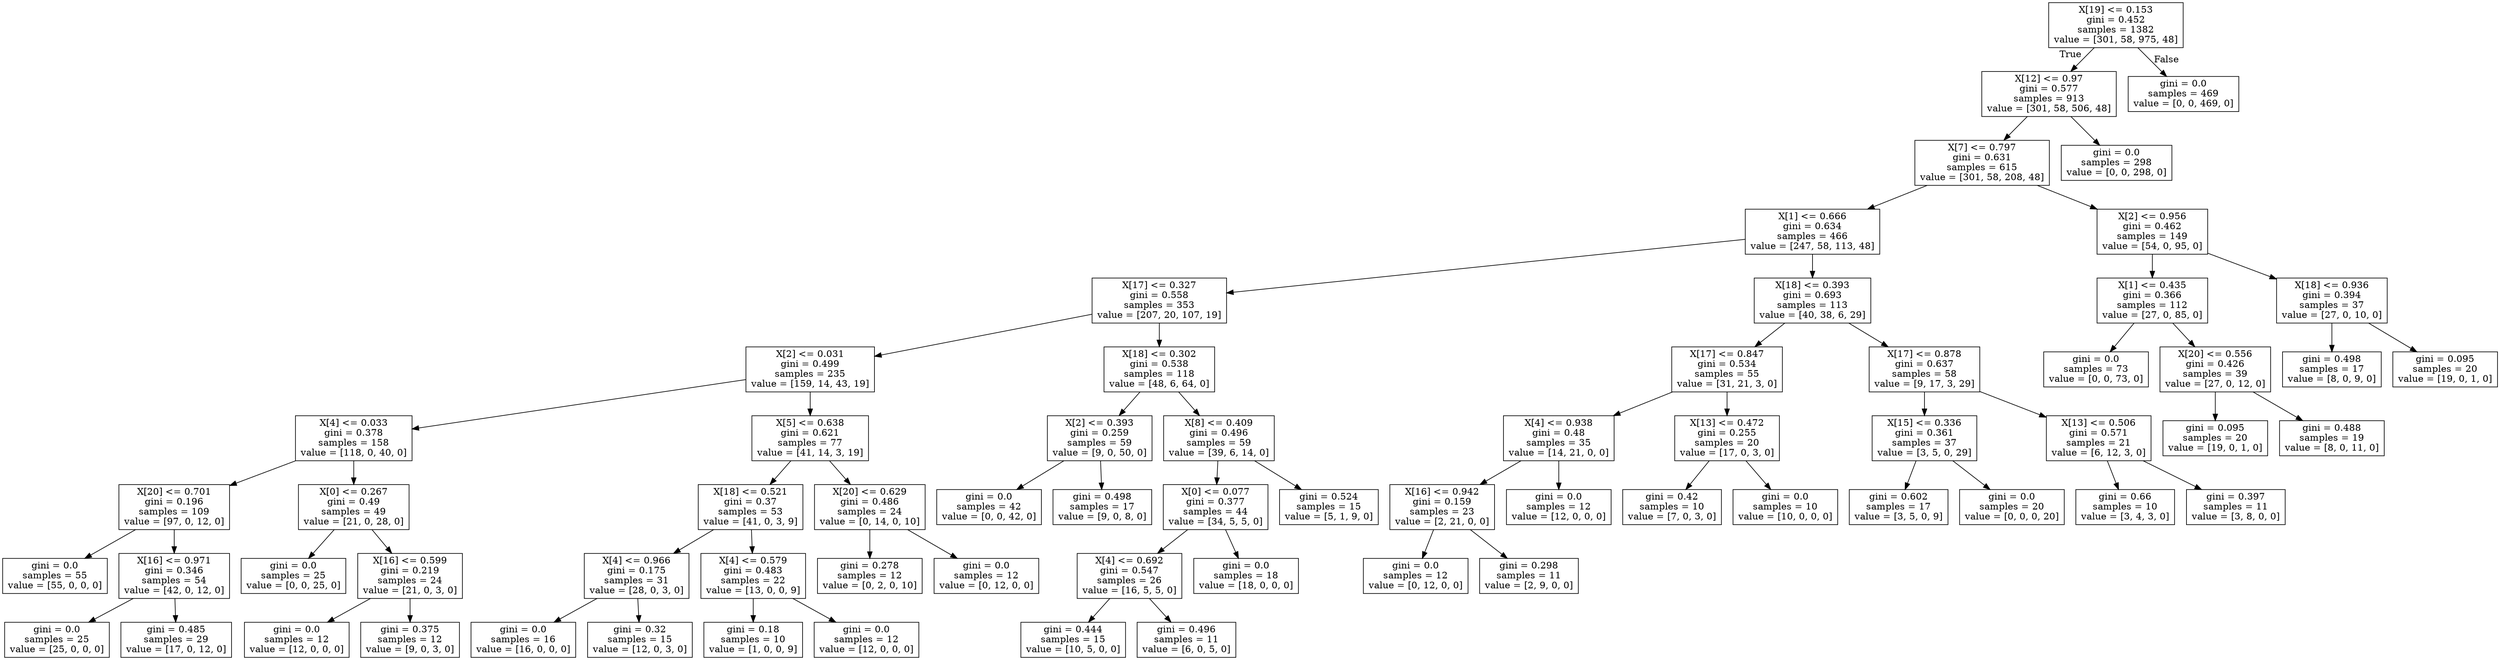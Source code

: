 digraph Tree {
node [shape=box] ;
0 [label="X[19] <= 0.153\ngini = 0.452\nsamples = 1382\nvalue = [301, 58, 975, 48]"] ;
1 [label="X[12] <= 0.97\ngini = 0.577\nsamples = 913\nvalue = [301, 58, 506, 48]"] ;
0 -> 1 [labeldistance=2.5, labelangle=45, headlabel="True"] ;
2 [label="X[7] <= 0.797\ngini = 0.631\nsamples = 615\nvalue = [301, 58, 208, 48]"] ;
1 -> 2 ;
3 [label="X[1] <= 0.666\ngini = 0.634\nsamples = 466\nvalue = [247, 58, 113, 48]"] ;
2 -> 3 ;
4 [label="X[17] <= 0.327\ngini = 0.558\nsamples = 353\nvalue = [207, 20, 107, 19]"] ;
3 -> 4 ;
5 [label="X[2] <= 0.031\ngini = 0.499\nsamples = 235\nvalue = [159, 14, 43, 19]"] ;
4 -> 5 ;
6 [label="X[4] <= 0.033\ngini = 0.378\nsamples = 158\nvalue = [118, 0, 40, 0]"] ;
5 -> 6 ;
7 [label="X[20] <= 0.701\ngini = 0.196\nsamples = 109\nvalue = [97, 0, 12, 0]"] ;
6 -> 7 ;
8 [label="gini = 0.0\nsamples = 55\nvalue = [55, 0, 0, 0]"] ;
7 -> 8 ;
9 [label="X[16] <= 0.971\ngini = 0.346\nsamples = 54\nvalue = [42, 0, 12, 0]"] ;
7 -> 9 ;
10 [label="gini = 0.0\nsamples = 25\nvalue = [25, 0, 0, 0]"] ;
9 -> 10 ;
11 [label="gini = 0.485\nsamples = 29\nvalue = [17, 0, 12, 0]"] ;
9 -> 11 ;
12 [label="X[0] <= 0.267\ngini = 0.49\nsamples = 49\nvalue = [21, 0, 28, 0]"] ;
6 -> 12 ;
13 [label="gini = 0.0\nsamples = 25\nvalue = [0, 0, 25, 0]"] ;
12 -> 13 ;
14 [label="X[16] <= 0.599\ngini = 0.219\nsamples = 24\nvalue = [21, 0, 3, 0]"] ;
12 -> 14 ;
15 [label="gini = 0.0\nsamples = 12\nvalue = [12, 0, 0, 0]"] ;
14 -> 15 ;
16 [label="gini = 0.375\nsamples = 12\nvalue = [9, 0, 3, 0]"] ;
14 -> 16 ;
17 [label="X[5] <= 0.638\ngini = 0.621\nsamples = 77\nvalue = [41, 14, 3, 19]"] ;
5 -> 17 ;
18 [label="X[18] <= 0.521\ngini = 0.37\nsamples = 53\nvalue = [41, 0, 3, 9]"] ;
17 -> 18 ;
19 [label="X[4] <= 0.966\ngini = 0.175\nsamples = 31\nvalue = [28, 0, 3, 0]"] ;
18 -> 19 ;
20 [label="gini = 0.0\nsamples = 16\nvalue = [16, 0, 0, 0]"] ;
19 -> 20 ;
21 [label="gini = 0.32\nsamples = 15\nvalue = [12, 0, 3, 0]"] ;
19 -> 21 ;
22 [label="X[4] <= 0.579\ngini = 0.483\nsamples = 22\nvalue = [13, 0, 0, 9]"] ;
18 -> 22 ;
23 [label="gini = 0.18\nsamples = 10\nvalue = [1, 0, 0, 9]"] ;
22 -> 23 ;
24 [label="gini = 0.0\nsamples = 12\nvalue = [12, 0, 0, 0]"] ;
22 -> 24 ;
25 [label="X[20] <= 0.629\ngini = 0.486\nsamples = 24\nvalue = [0, 14, 0, 10]"] ;
17 -> 25 ;
26 [label="gini = 0.278\nsamples = 12\nvalue = [0, 2, 0, 10]"] ;
25 -> 26 ;
27 [label="gini = 0.0\nsamples = 12\nvalue = [0, 12, 0, 0]"] ;
25 -> 27 ;
28 [label="X[18] <= 0.302\ngini = 0.538\nsamples = 118\nvalue = [48, 6, 64, 0]"] ;
4 -> 28 ;
29 [label="X[2] <= 0.393\ngini = 0.259\nsamples = 59\nvalue = [9, 0, 50, 0]"] ;
28 -> 29 ;
30 [label="gini = 0.0\nsamples = 42\nvalue = [0, 0, 42, 0]"] ;
29 -> 30 ;
31 [label="gini = 0.498\nsamples = 17\nvalue = [9, 0, 8, 0]"] ;
29 -> 31 ;
32 [label="X[8] <= 0.409\ngini = 0.496\nsamples = 59\nvalue = [39, 6, 14, 0]"] ;
28 -> 32 ;
33 [label="X[0] <= 0.077\ngini = 0.377\nsamples = 44\nvalue = [34, 5, 5, 0]"] ;
32 -> 33 ;
34 [label="X[4] <= 0.692\ngini = 0.547\nsamples = 26\nvalue = [16, 5, 5, 0]"] ;
33 -> 34 ;
35 [label="gini = 0.444\nsamples = 15\nvalue = [10, 5, 0, 0]"] ;
34 -> 35 ;
36 [label="gini = 0.496\nsamples = 11\nvalue = [6, 0, 5, 0]"] ;
34 -> 36 ;
37 [label="gini = 0.0\nsamples = 18\nvalue = [18, 0, 0, 0]"] ;
33 -> 37 ;
38 [label="gini = 0.524\nsamples = 15\nvalue = [5, 1, 9, 0]"] ;
32 -> 38 ;
39 [label="X[18] <= 0.393\ngini = 0.693\nsamples = 113\nvalue = [40, 38, 6, 29]"] ;
3 -> 39 ;
40 [label="X[17] <= 0.847\ngini = 0.534\nsamples = 55\nvalue = [31, 21, 3, 0]"] ;
39 -> 40 ;
41 [label="X[4] <= 0.938\ngini = 0.48\nsamples = 35\nvalue = [14, 21, 0, 0]"] ;
40 -> 41 ;
42 [label="X[16] <= 0.942\ngini = 0.159\nsamples = 23\nvalue = [2, 21, 0, 0]"] ;
41 -> 42 ;
43 [label="gini = 0.0\nsamples = 12\nvalue = [0, 12, 0, 0]"] ;
42 -> 43 ;
44 [label="gini = 0.298\nsamples = 11\nvalue = [2, 9, 0, 0]"] ;
42 -> 44 ;
45 [label="gini = 0.0\nsamples = 12\nvalue = [12, 0, 0, 0]"] ;
41 -> 45 ;
46 [label="X[13] <= 0.472\ngini = 0.255\nsamples = 20\nvalue = [17, 0, 3, 0]"] ;
40 -> 46 ;
47 [label="gini = 0.42\nsamples = 10\nvalue = [7, 0, 3, 0]"] ;
46 -> 47 ;
48 [label="gini = 0.0\nsamples = 10\nvalue = [10, 0, 0, 0]"] ;
46 -> 48 ;
49 [label="X[17] <= 0.878\ngini = 0.637\nsamples = 58\nvalue = [9, 17, 3, 29]"] ;
39 -> 49 ;
50 [label="X[15] <= 0.336\ngini = 0.361\nsamples = 37\nvalue = [3, 5, 0, 29]"] ;
49 -> 50 ;
51 [label="gini = 0.602\nsamples = 17\nvalue = [3, 5, 0, 9]"] ;
50 -> 51 ;
52 [label="gini = 0.0\nsamples = 20\nvalue = [0, 0, 0, 20]"] ;
50 -> 52 ;
53 [label="X[13] <= 0.506\ngini = 0.571\nsamples = 21\nvalue = [6, 12, 3, 0]"] ;
49 -> 53 ;
54 [label="gini = 0.66\nsamples = 10\nvalue = [3, 4, 3, 0]"] ;
53 -> 54 ;
55 [label="gini = 0.397\nsamples = 11\nvalue = [3, 8, 0, 0]"] ;
53 -> 55 ;
56 [label="X[2] <= 0.956\ngini = 0.462\nsamples = 149\nvalue = [54, 0, 95, 0]"] ;
2 -> 56 ;
57 [label="X[1] <= 0.435\ngini = 0.366\nsamples = 112\nvalue = [27, 0, 85, 0]"] ;
56 -> 57 ;
58 [label="gini = 0.0\nsamples = 73\nvalue = [0, 0, 73, 0]"] ;
57 -> 58 ;
59 [label="X[20] <= 0.556\ngini = 0.426\nsamples = 39\nvalue = [27, 0, 12, 0]"] ;
57 -> 59 ;
60 [label="gini = 0.095\nsamples = 20\nvalue = [19, 0, 1, 0]"] ;
59 -> 60 ;
61 [label="gini = 0.488\nsamples = 19\nvalue = [8, 0, 11, 0]"] ;
59 -> 61 ;
62 [label="X[18] <= 0.936\ngini = 0.394\nsamples = 37\nvalue = [27, 0, 10, 0]"] ;
56 -> 62 ;
63 [label="gini = 0.498\nsamples = 17\nvalue = [8, 0, 9, 0]"] ;
62 -> 63 ;
64 [label="gini = 0.095\nsamples = 20\nvalue = [19, 0, 1, 0]"] ;
62 -> 64 ;
65 [label="gini = 0.0\nsamples = 298\nvalue = [0, 0, 298, 0]"] ;
1 -> 65 ;
66 [label="gini = 0.0\nsamples = 469\nvalue = [0, 0, 469, 0]"] ;
0 -> 66 [labeldistance=2.5, labelangle=-45, headlabel="False"] ;
}